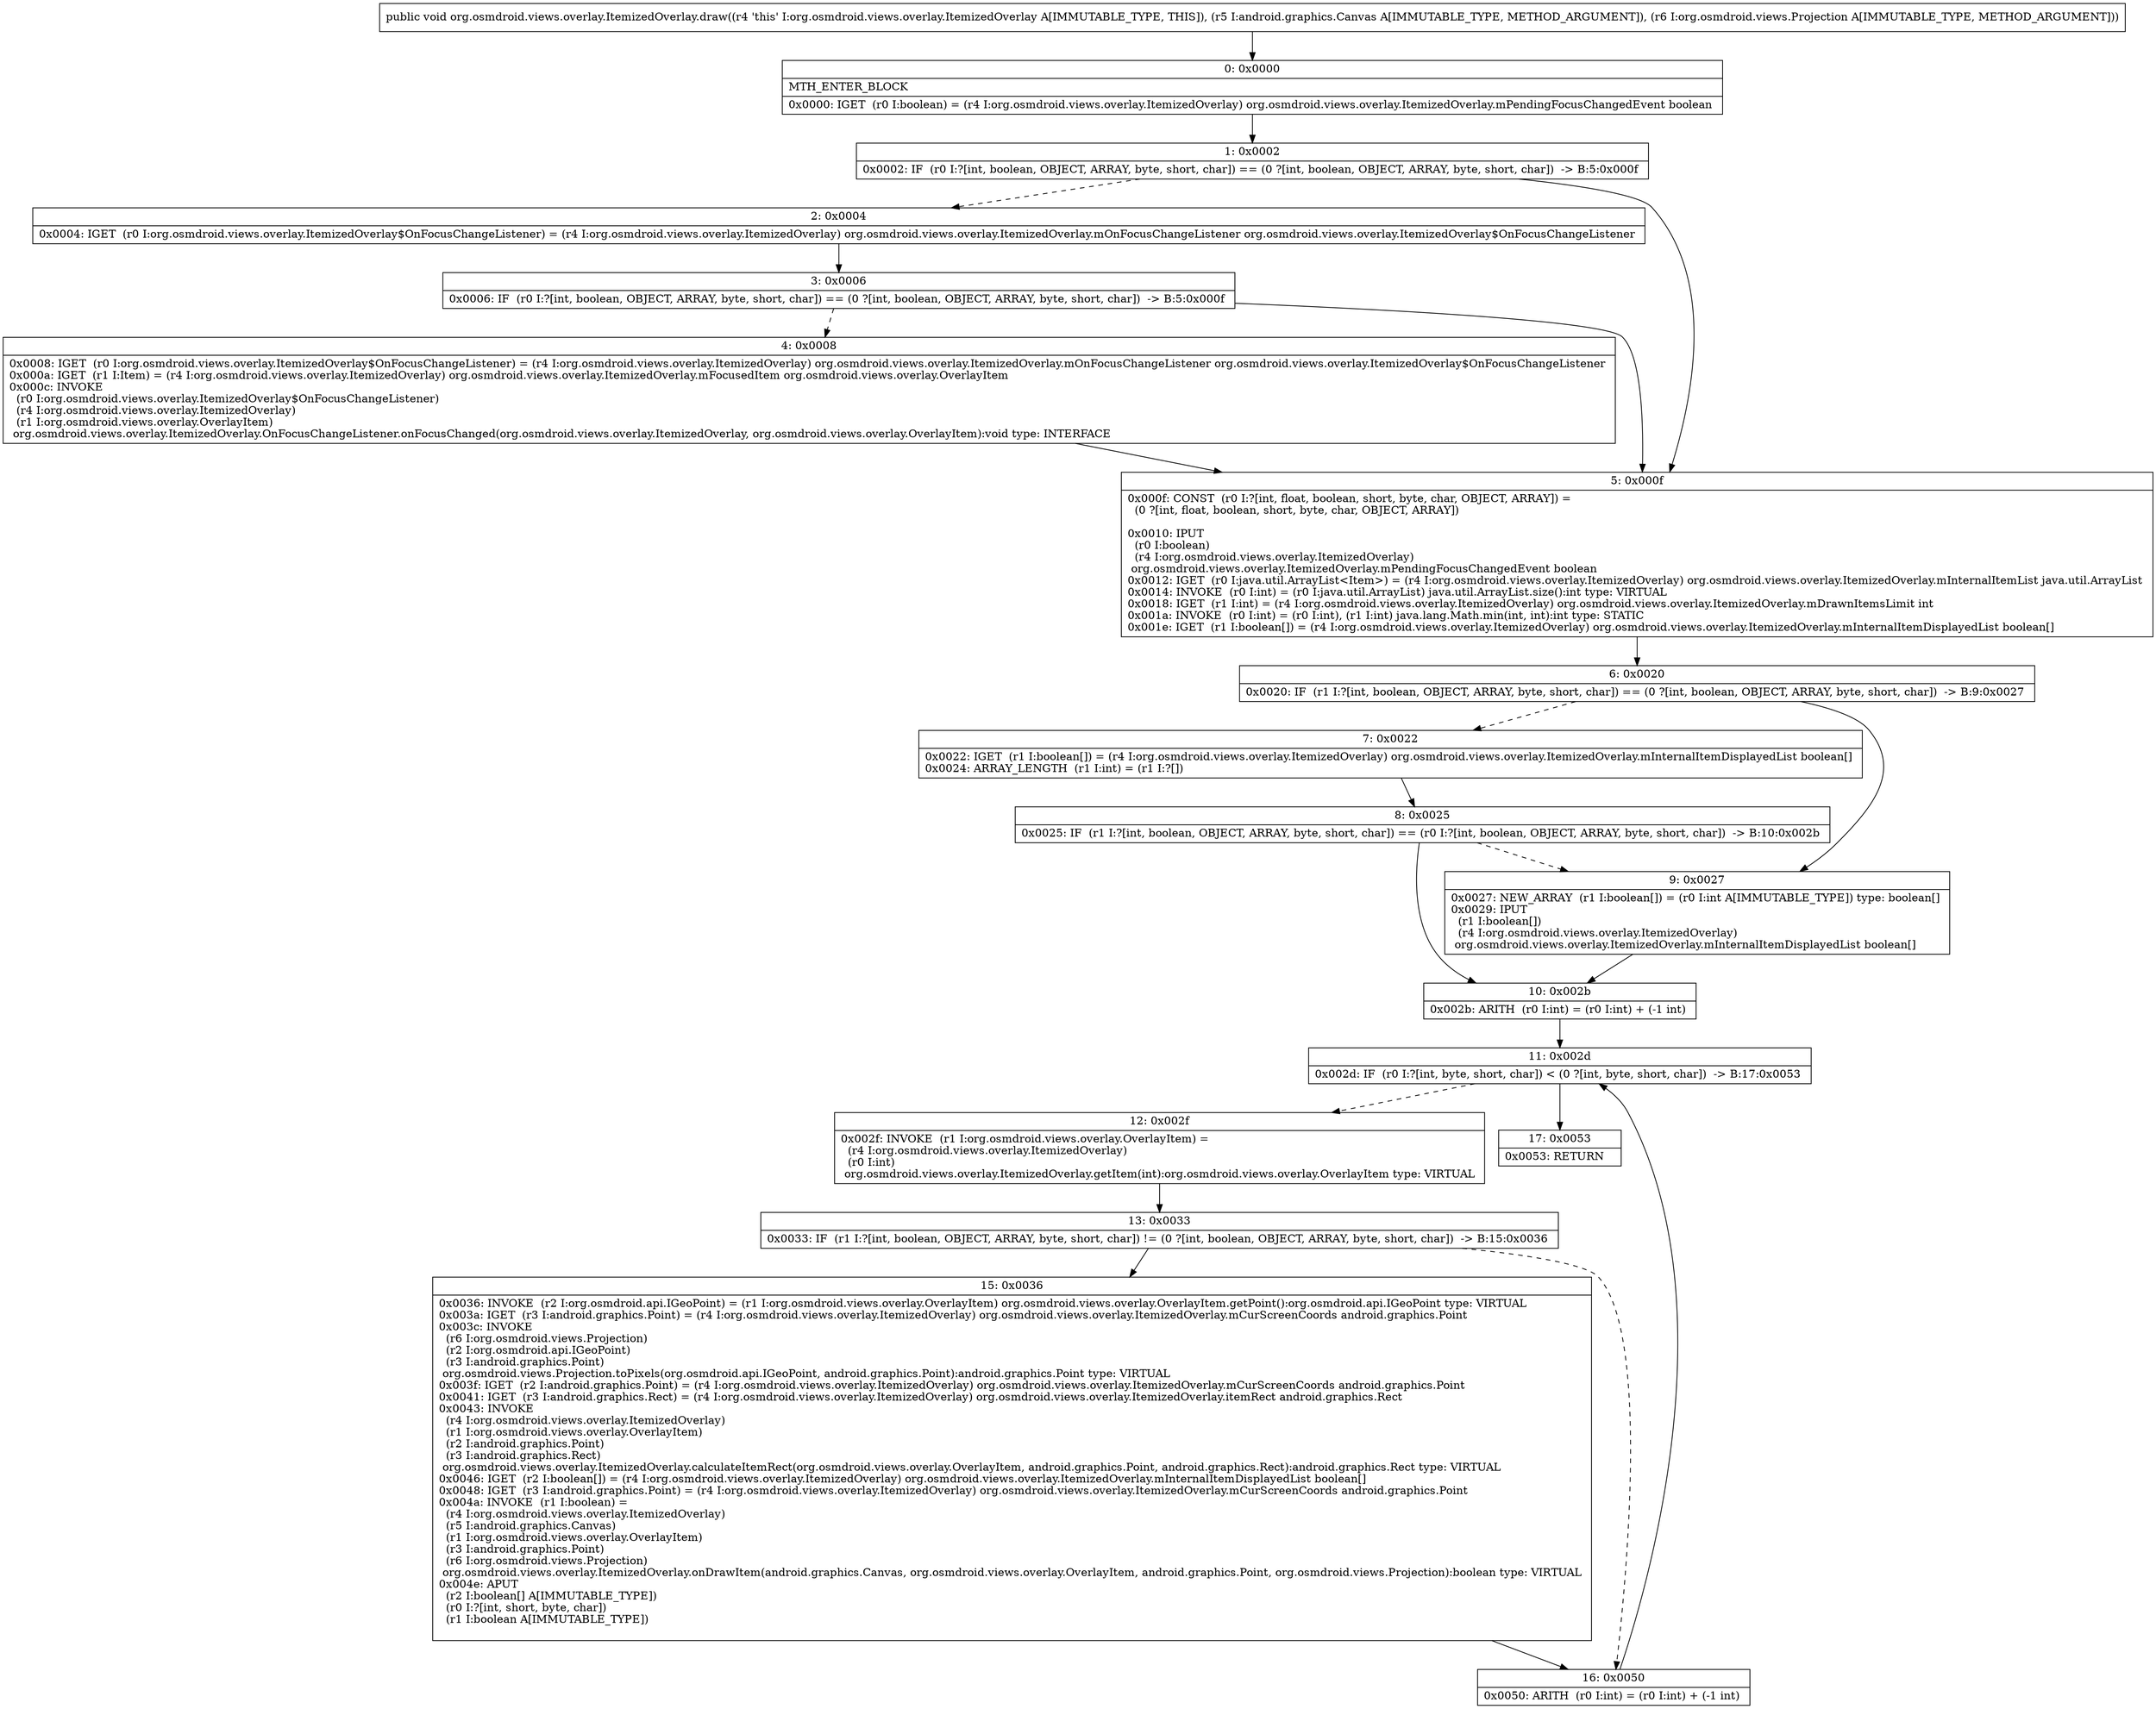 digraph "CFG fororg.osmdroid.views.overlay.ItemizedOverlay.draw(Landroid\/graphics\/Canvas;Lorg\/osmdroid\/views\/Projection;)V" {
Node_0 [shape=record,label="{0\:\ 0x0000|MTH_ENTER_BLOCK\l|0x0000: IGET  (r0 I:boolean) = (r4 I:org.osmdroid.views.overlay.ItemizedOverlay) org.osmdroid.views.overlay.ItemizedOverlay.mPendingFocusChangedEvent boolean \l}"];
Node_1 [shape=record,label="{1\:\ 0x0002|0x0002: IF  (r0 I:?[int, boolean, OBJECT, ARRAY, byte, short, char]) == (0 ?[int, boolean, OBJECT, ARRAY, byte, short, char])  \-\> B:5:0x000f \l}"];
Node_2 [shape=record,label="{2\:\ 0x0004|0x0004: IGET  (r0 I:org.osmdroid.views.overlay.ItemizedOverlay$OnFocusChangeListener) = (r4 I:org.osmdroid.views.overlay.ItemizedOverlay) org.osmdroid.views.overlay.ItemizedOverlay.mOnFocusChangeListener org.osmdroid.views.overlay.ItemizedOverlay$OnFocusChangeListener \l}"];
Node_3 [shape=record,label="{3\:\ 0x0006|0x0006: IF  (r0 I:?[int, boolean, OBJECT, ARRAY, byte, short, char]) == (0 ?[int, boolean, OBJECT, ARRAY, byte, short, char])  \-\> B:5:0x000f \l}"];
Node_4 [shape=record,label="{4\:\ 0x0008|0x0008: IGET  (r0 I:org.osmdroid.views.overlay.ItemizedOverlay$OnFocusChangeListener) = (r4 I:org.osmdroid.views.overlay.ItemizedOverlay) org.osmdroid.views.overlay.ItemizedOverlay.mOnFocusChangeListener org.osmdroid.views.overlay.ItemizedOverlay$OnFocusChangeListener \l0x000a: IGET  (r1 I:Item) = (r4 I:org.osmdroid.views.overlay.ItemizedOverlay) org.osmdroid.views.overlay.ItemizedOverlay.mFocusedItem org.osmdroid.views.overlay.OverlayItem \l0x000c: INVOKE  \l  (r0 I:org.osmdroid.views.overlay.ItemizedOverlay$OnFocusChangeListener)\l  (r4 I:org.osmdroid.views.overlay.ItemizedOverlay)\l  (r1 I:org.osmdroid.views.overlay.OverlayItem)\l org.osmdroid.views.overlay.ItemizedOverlay.OnFocusChangeListener.onFocusChanged(org.osmdroid.views.overlay.ItemizedOverlay, org.osmdroid.views.overlay.OverlayItem):void type: INTERFACE \l}"];
Node_5 [shape=record,label="{5\:\ 0x000f|0x000f: CONST  (r0 I:?[int, float, boolean, short, byte, char, OBJECT, ARRAY]) = \l  (0 ?[int, float, boolean, short, byte, char, OBJECT, ARRAY])\l \l0x0010: IPUT  \l  (r0 I:boolean)\l  (r4 I:org.osmdroid.views.overlay.ItemizedOverlay)\l org.osmdroid.views.overlay.ItemizedOverlay.mPendingFocusChangedEvent boolean \l0x0012: IGET  (r0 I:java.util.ArrayList\<Item\>) = (r4 I:org.osmdroid.views.overlay.ItemizedOverlay) org.osmdroid.views.overlay.ItemizedOverlay.mInternalItemList java.util.ArrayList \l0x0014: INVOKE  (r0 I:int) = (r0 I:java.util.ArrayList) java.util.ArrayList.size():int type: VIRTUAL \l0x0018: IGET  (r1 I:int) = (r4 I:org.osmdroid.views.overlay.ItemizedOverlay) org.osmdroid.views.overlay.ItemizedOverlay.mDrawnItemsLimit int \l0x001a: INVOKE  (r0 I:int) = (r0 I:int), (r1 I:int) java.lang.Math.min(int, int):int type: STATIC \l0x001e: IGET  (r1 I:boolean[]) = (r4 I:org.osmdroid.views.overlay.ItemizedOverlay) org.osmdroid.views.overlay.ItemizedOverlay.mInternalItemDisplayedList boolean[] \l}"];
Node_6 [shape=record,label="{6\:\ 0x0020|0x0020: IF  (r1 I:?[int, boolean, OBJECT, ARRAY, byte, short, char]) == (0 ?[int, boolean, OBJECT, ARRAY, byte, short, char])  \-\> B:9:0x0027 \l}"];
Node_7 [shape=record,label="{7\:\ 0x0022|0x0022: IGET  (r1 I:boolean[]) = (r4 I:org.osmdroid.views.overlay.ItemizedOverlay) org.osmdroid.views.overlay.ItemizedOverlay.mInternalItemDisplayedList boolean[] \l0x0024: ARRAY_LENGTH  (r1 I:int) = (r1 I:?[]) \l}"];
Node_8 [shape=record,label="{8\:\ 0x0025|0x0025: IF  (r1 I:?[int, boolean, OBJECT, ARRAY, byte, short, char]) == (r0 I:?[int, boolean, OBJECT, ARRAY, byte, short, char])  \-\> B:10:0x002b \l}"];
Node_9 [shape=record,label="{9\:\ 0x0027|0x0027: NEW_ARRAY  (r1 I:boolean[]) = (r0 I:int A[IMMUTABLE_TYPE]) type: boolean[] \l0x0029: IPUT  \l  (r1 I:boolean[])\l  (r4 I:org.osmdroid.views.overlay.ItemizedOverlay)\l org.osmdroid.views.overlay.ItemizedOverlay.mInternalItemDisplayedList boolean[] \l}"];
Node_10 [shape=record,label="{10\:\ 0x002b|0x002b: ARITH  (r0 I:int) = (r0 I:int) + (\-1 int) \l}"];
Node_11 [shape=record,label="{11\:\ 0x002d|0x002d: IF  (r0 I:?[int, byte, short, char]) \< (0 ?[int, byte, short, char])  \-\> B:17:0x0053 \l}"];
Node_12 [shape=record,label="{12\:\ 0x002f|0x002f: INVOKE  (r1 I:org.osmdroid.views.overlay.OverlayItem) = \l  (r4 I:org.osmdroid.views.overlay.ItemizedOverlay)\l  (r0 I:int)\l org.osmdroid.views.overlay.ItemizedOverlay.getItem(int):org.osmdroid.views.overlay.OverlayItem type: VIRTUAL \l}"];
Node_13 [shape=record,label="{13\:\ 0x0033|0x0033: IF  (r1 I:?[int, boolean, OBJECT, ARRAY, byte, short, char]) != (0 ?[int, boolean, OBJECT, ARRAY, byte, short, char])  \-\> B:15:0x0036 \l}"];
Node_15 [shape=record,label="{15\:\ 0x0036|0x0036: INVOKE  (r2 I:org.osmdroid.api.IGeoPoint) = (r1 I:org.osmdroid.views.overlay.OverlayItem) org.osmdroid.views.overlay.OverlayItem.getPoint():org.osmdroid.api.IGeoPoint type: VIRTUAL \l0x003a: IGET  (r3 I:android.graphics.Point) = (r4 I:org.osmdroid.views.overlay.ItemizedOverlay) org.osmdroid.views.overlay.ItemizedOverlay.mCurScreenCoords android.graphics.Point \l0x003c: INVOKE  \l  (r6 I:org.osmdroid.views.Projection)\l  (r2 I:org.osmdroid.api.IGeoPoint)\l  (r3 I:android.graphics.Point)\l org.osmdroid.views.Projection.toPixels(org.osmdroid.api.IGeoPoint, android.graphics.Point):android.graphics.Point type: VIRTUAL \l0x003f: IGET  (r2 I:android.graphics.Point) = (r4 I:org.osmdroid.views.overlay.ItemizedOverlay) org.osmdroid.views.overlay.ItemizedOverlay.mCurScreenCoords android.graphics.Point \l0x0041: IGET  (r3 I:android.graphics.Rect) = (r4 I:org.osmdroid.views.overlay.ItemizedOverlay) org.osmdroid.views.overlay.ItemizedOverlay.itemRect android.graphics.Rect \l0x0043: INVOKE  \l  (r4 I:org.osmdroid.views.overlay.ItemizedOverlay)\l  (r1 I:org.osmdroid.views.overlay.OverlayItem)\l  (r2 I:android.graphics.Point)\l  (r3 I:android.graphics.Rect)\l org.osmdroid.views.overlay.ItemizedOverlay.calculateItemRect(org.osmdroid.views.overlay.OverlayItem, android.graphics.Point, android.graphics.Rect):android.graphics.Rect type: VIRTUAL \l0x0046: IGET  (r2 I:boolean[]) = (r4 I:org.osmdroid.views.overlay.ItemizedOverlay) org.osmdroid.views.overlay.ItemizedOverlay.mInternalItemDisplayedList boolean[] \l0x0048: IGET  (r3 I:android.graphics.Point) = (r4 I:org.osmdroid.views.overlay.ItemizedOverlay) org.osmdroid.views.overlay.ItemizedOverlay.mCurScreenCoords android.graphics.Point \l0x004a: INVOKE  (r1 I:boolean) = \l  (r4 I:org.osmdroid.views.overlay.ItemizedOverlay)\l  (r5 I:android.graphics.Canvas)\l  (r1 I:org.osmdroid.views.overlay.OverlayItem)\l  (r3 I:android.graphics.Point)\l  (r6 I:org.osmdroid.views.Projection)\l org.osmdroid.views.overlay.ItemizedOverlay.onDrawItem(android.graphics.Canvas, org.osmdroid.views.overlay.OverlayItem, android.graphics.Point, org.osmdroid.views.Projection):boolean type: VIRTUAL \l0x004e: APUT  \l  (r2 I:boolean[] A[IMMUTABLE_TYPE])\l  (r0 I:?[int, short, byte, char])\l  (r1 I:boolean A[IMMUTABLE_TYPE])\l \l}"];
Node_16 [shape=record,label="{16\:\ 0x0050|0x0050: ARITH  (r0 I:int) = (r0 I:int) + (\-1 int) \l}"];
Node_17 [shape=record,label="{17\:\ 0x0053|0x0053: RETURN   \l}"];
MethodNode[shape=record,label="{public void org.osmdroid.views.overlay.ItemizedOverlay.draw((r4 'this' I:org.osmdroid.views.overlay.ItemizedOverlay A[IMMUTABLE_TYPE, THIS]), (r5 I:android.graphics.Canvas A[IMMUTABLE_TYPE, METHOD_ARGUMENT]), (r6 I:org.osmdroid.views.Projection A[IMMUTABLE_TYPE, METHOD_ARGUMENT])) }"];
MethodNode -> Node_0;
Node_0 -> Node_1;
Node_1 -> Node_2[style=dashed];
Node_1 -> Node_5;
Node_2 -> Node_3;
Node_3 -> Node_4[style=dashed];
Node_3 -> Node_5;
Node_4 -> Node_5;
Node_5 -> Node_6;
Node_6 -> Node_7[style=dashed];
Node_6 -> Node_9;
Node_7 -> Node_8;
Node_8 -> Node_9[style=dashed];
Node_8 -> Node_10;
Node_9 -> Node_10;
Node_10 -> Node_11;
Node_11 -> Node_12[style=dashed];
Node_11 -> Node_17;
Node_12 -> Node_13;
Node_13 -> Node_15;
Node_13 -> Node_16[style=dashed];
Node_15 -> Node_16;
Node_16 -> Node_11;
}

